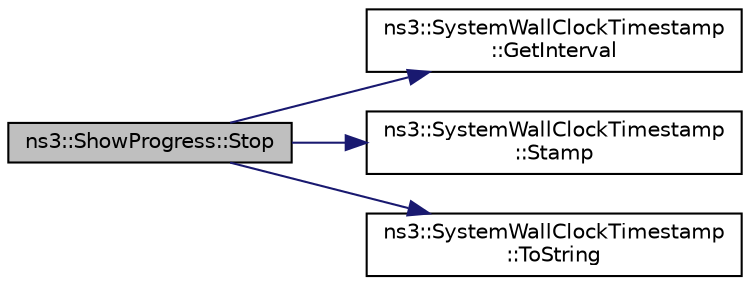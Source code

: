 digraph "ns3::ShowProgress::Stop"
{
 // LATEX_PDF_SIZE
  edge [fontname="Helvetica",fontsize="10",labelfontname="Helvetica",labelfontsize="10"];
  node [fontname="Helvetica",fontsize="10",shape=record];
  rankdir="LR";
  Node1 [label="ns3::ShowProgress::Stop",height=0.2,width=0.4,color="black", fillcolor="grey75", style="filled", fontcolor="black",tooltip="Stop the elapsed wallclock timestamp and print the total elapsed time."];
  Node1 -> Node2 [color="midnightblue",fontsize="10",style="solid",fontname="Helvetica"];
  Node2 [label="ns3::SystemWallClockTimestamp\l::GetInterval",height=0.2,width=0.4,color="black", fillcolor="white", style="filled",URL="$classns3_1_1_system_wall_clock_timestamp.html#a92c0bc717c47d4b98f9cec84d3bfeb2d",tooltip="Get the last recorded interval."];
  Node1 -> Node3 [color="midnightblue",fontsize="10",style="solid",fontname="Helvetica"];
  Node3 [label="ns3::SystemWallClockTimestamp\l::Stamp",height=0.2,width=0.4,color="black", fillcolor="white", style="filled",URL="$classns3_1_1_system_wall_clock_timestamp.html#add15f7df2d606682b8d21c7fa80737da",tooltip="Record the current wall-clock time and delta since the last stamp()."];
  Node1 -> Node4 [color="midnightblue",fontsize="10",style="solid",fontname="Helvetica"];
  Node4 [label="ns3::SystemWallClockTimestamp\l::ToString",height=0.2,width=0.4,color="black", fillcolor="white", style="filled",URL="$classns3_1_1_system_wall_clock_timestamp.html#a2d9ac3766b1b790cbdae98faa1cf4362",tooltip="Get the last time stamp as a string."];
}
